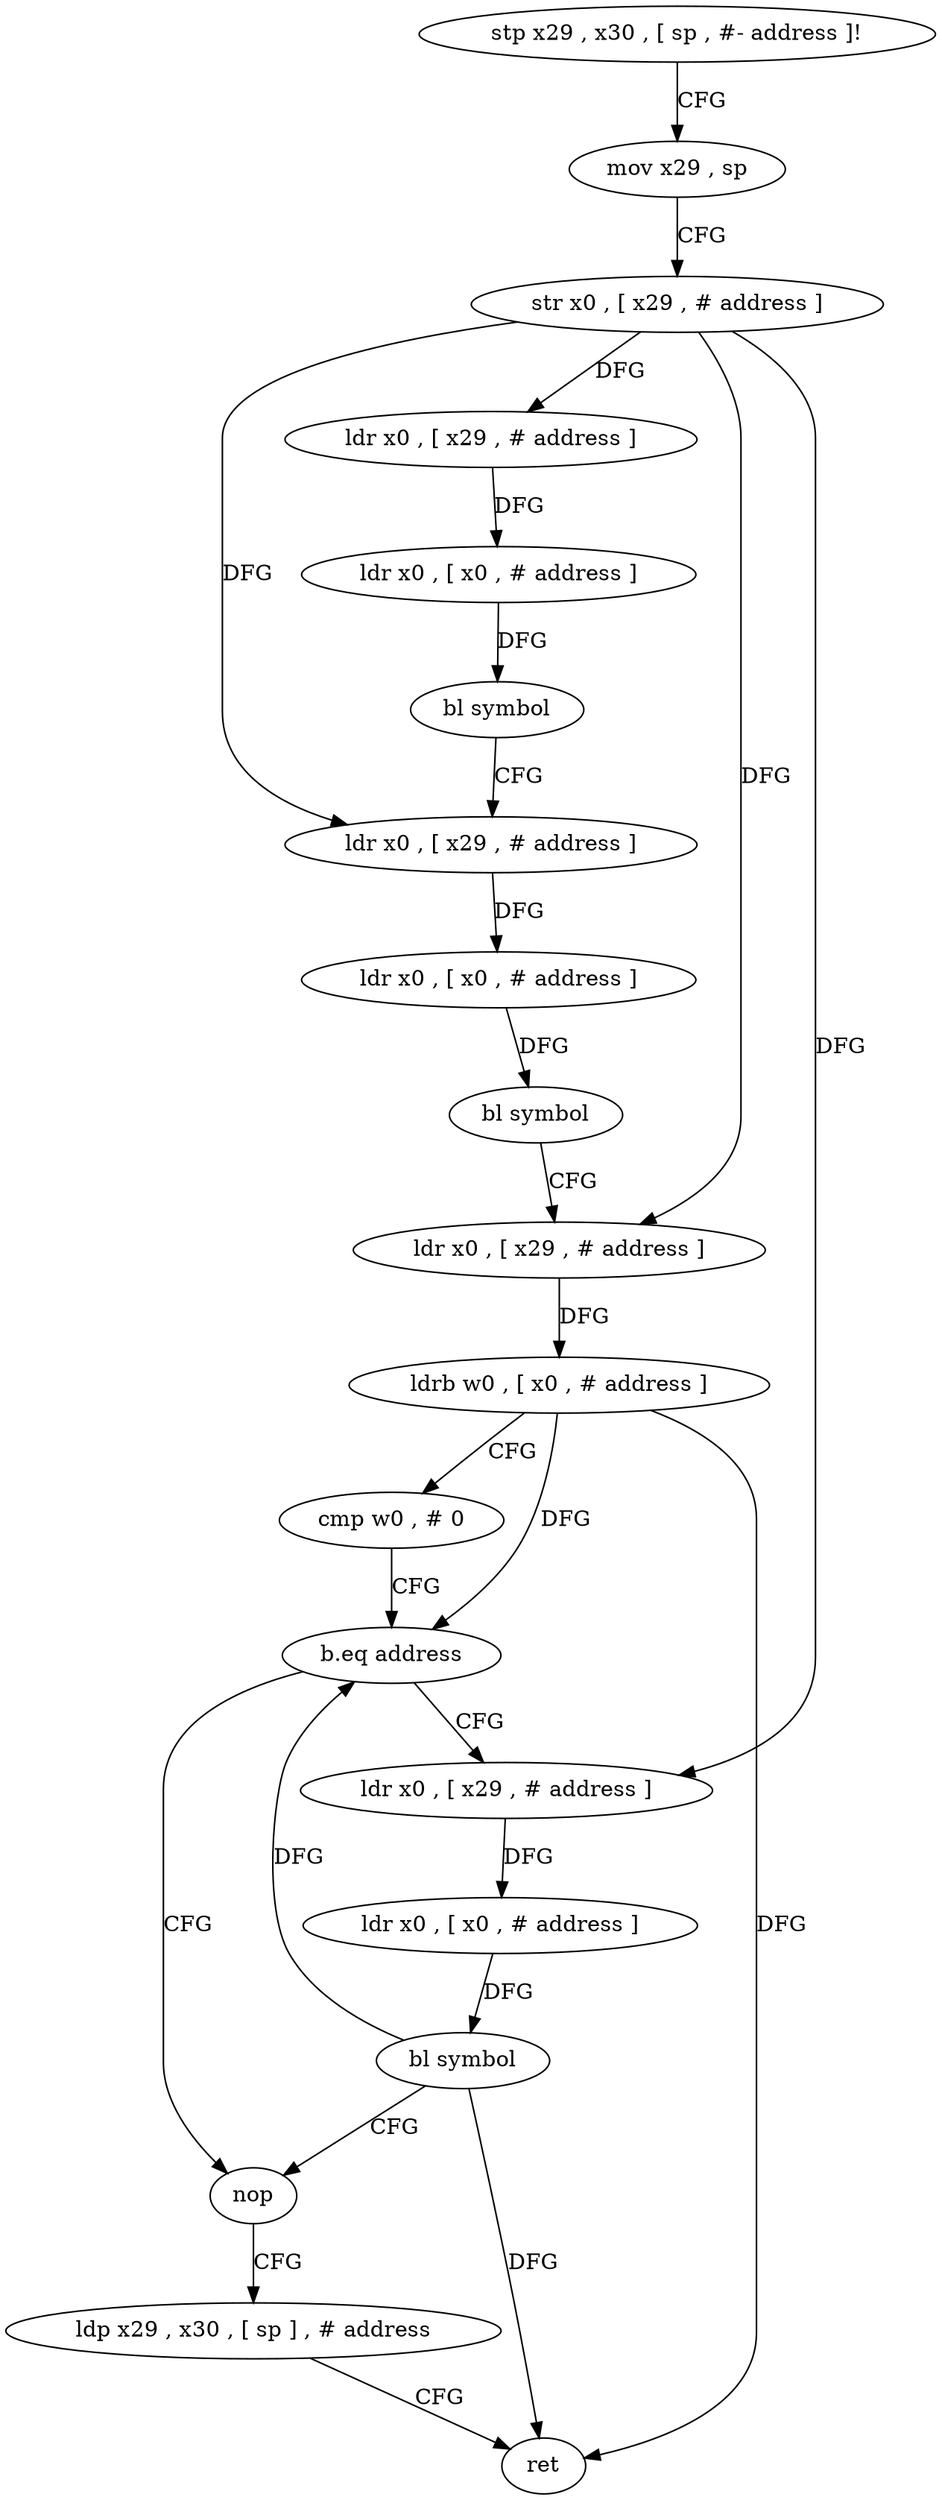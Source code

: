 digraph "func" {
"4393428" [label = "stp x29 , x30 , [ sp , #- address ]!" ]
"4393432" [label = "mov x29 , sp" ]
"4393436" [label = "str x0 , [ x29 , # address ]" ]
"4393440" [label = "ldr x0 , [ x29 , # address ]" ]
"4393444" [label = "ldr x0 , [ x0 , # address ]" ]
"4393448" [label = "bl symbol" ]
"4393452" [label = "ldr x0 , [ x29 , # address ]" ]
"4393456" [label = "ldr x0 , [ x0 , # address ]" ]
"4393460" [label = "bl symbol" ]
"4393464" [label = "ldr x0 , [ x29 , # address ]" ]
"4393468" [label = "ldrb w0 , [ x0 , # address ]" ]
"4393472" [label = "cmp w0 , # 0" ]
"4393476" [label = "b.eq address" ]
"4393492" [label = "nop" ]
"4393480" [label = "ldr x0 , [ x29 , # address ]" ]
"4393496" [label = "ldp x29 , x30 , [ sp ] , # address" ]
"4393500" [label = "ret" ]
"4393484" [label = "ldr x0 , [ x0 , # address ]" ]
"4393488" [label = "bl symbol" ]
"4393428" -> "4393432" [ label = "CFG" ]
"4393432" -> "4393436" [ label = "CFG" ]
"4393436" -> "4393440" [ label = "DFG" ]
"4393436" -> "4393452" [ label = "DFG" ]
"4393436" -> "4393464" [ label = "DFG" ]
"4393436" -> "4393480" [ label = "DFG" ]
"4393440" -> "4393444" [ label = "DFG" ]
"4393444" -> "4393448" [ label = "DFG" ]
"4393448" -> "4393452" [ label = "CFG" ]
"4393452" -> "4393456" [ label = "DFG" ]
"4393456" -> "4393460" [ label = "DFG" ]
"4393460" -> "4393464" [ label = "CFG" ]
"4393464" -> "4393468" [ label = "DFG" ]
"4393468" -> "4393472" [ label = "CFG" ]
"4393468" -> "4393476" [ label = "DFG" ]
"4393468" -> "4393500" [ label = "DFG" ]
"4393472" -> "4393476" [ label = "CFG" ]
"4393476" -> "4393492" [ label = "CFG" ]
"4393476" -> "4393480" [ label = "CFG" ]
"4393492" -> "4393496" [ label = "CFG" ]
"4393480" -> "4393484" [ label = "DFG" ]
"4393496" -> "4393500" [ label = "CFG" ]
"4393484" -> "4393488" [ label = "DFG" ]
"4393488" -> "4393492" [ label = "CFG" ]
"4393488" -> "4393476" [ label = "DFG" ]
"4393488" -> "4393500" [ label = "DFG" ]
}
